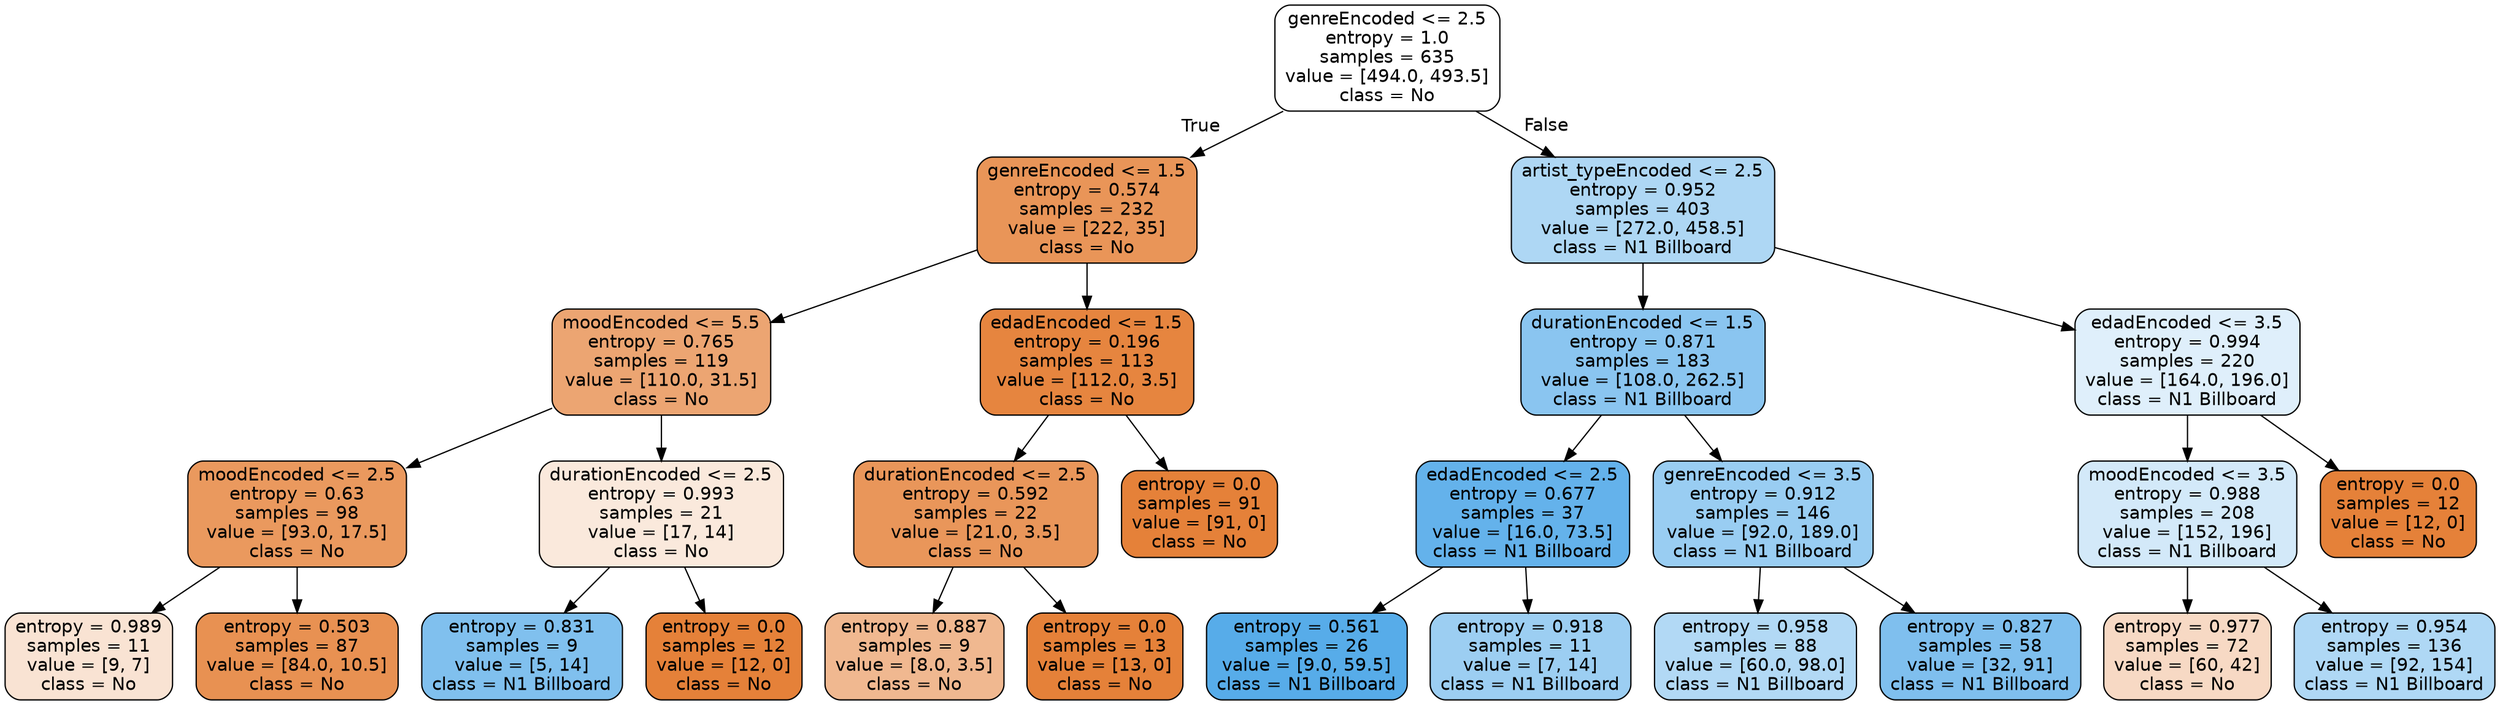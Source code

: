 digraph Tree {
node [shape=box, style="filled, rounded", color="black", fontname="helvetica"] ;
edge [fontname="helvetica"] ;
0 [label="genreEncoded <= 2.5\nentropy = 1.0\nsamples = 635\nvalue = [494.0, 493.5]\nclass = No", fillcolor="#ffffff"] ;
1 [label="genreEncoded <= 1.5\nentropy = 0.574\nsamples = 232\nvalue = [222, 35]\nclass = No", fillcolor="#e99558"] ;
0 -> 1 [labeldistance=2.5, labelangle=45, headlabel="True"] ;
2 [label="moodEncoded <= 5.5\nentropy = 0.765\nsamples = 119\nvalue = [110.0, 31.5]\nclass = No", fillcolor="#eca572"] ;
1 -> 2 ;
3 [label="moodEncoded <= 2.5\nentropy = 0.63\nsamples = 98\nvalue = [93.0, 17.5]\nclass = No", fillcolor="#ea995e"] ;
2 -> 3 ;
4 [label="entropy = 0.989\nsamples = 11\nvalue = [9, 7]\nclass = No", fillcolor="#f9e3d3"] ;
3 -> 4 ;
5 [label="entropy = 0.503\nsamples = 87\nvalue = [84.0, 10.5]\nclass = No", fillcolor="#e89152"] ;
3 -> 5 ;
6 [label="durationEncoded <= 2.5\nentropy = 0.993\nsamples = 21\nvalue = [17, 14]\nclass = No", fillcolor="#fae9dc"] ;
2 -> 6 ;
7 [label="entropy = 0.831\nsamples = 9\nvalue = [5, 14]\nclass = N1 Billboard", fillcolor="#80c0ee"] ;
6 -> 7 ;
8 [label="entropy = 0.0\nsamples = 12\nvalue = [12, 0]\nclass = No", fillcolor="#e58139"] ;
6 -> 8 ;
9 [label="edadEncoded <= 1.5\nentropy = 0.196\nsamples = 113\nvalue = [112.0, 3.5]\nclass = No", fillcolor="#e6853f"] ;
1 -> 9 ;
10 [label="durationEncoded <= 2.5\nentropy = 0.592\nsamples = 22\nvalue = [21.0, 3.5]\nclass = No", fillcolor="#e9965a"] ;
9 -> 10 ;
11 [label="entropy = 0.887\nsamples = 9\nvalue = [8.0, 3.5]\nclass = No", fillcolor="#f0b890"] ;
10 -> 11 ;
12 [label="entropy = 0.0\nsamples = 13\nvalue = [13, 0]\nclass = No", fillcolor="#e58139"] ;
10 -> 12 ;
13 [label="entropy = 0.0\nsamples = 91\nvalue = [91, 0]\nclass = No", fillcolor="#e58139"] ;
9 -> 13 ;
14 [label="artist_typeEncoded <= 2.5\nentropy = 0.952\nsamples = 403\nvalue = [272.0, 458.5]\nclass = N1 Billboard", fillcolor="#aed7f4"] ;
0 -> 14 [labeldistance=2.5, labelangle=-45, headlabel="False"] ;
15 [label="durationEncoded <= 1.5\nentropy = 0.871\nsamples = 183\nvalue = [108.0, 262.5]\nclass = N1 Billboard", fillcolor="#8ac5f0"] ;
14 -> 15 ;
16 [label="edadEncoded <= 2.5\nentropy = 0.677\nsamples = 37\nvalue = [16.0, 73.5]\nclass = N1 Billboard", fillcolor="#64b2eb"] ;
15 -> 16 ;
17 [label="entropy = 0.561\nsamples = 26\nvalue = [9.0, 59.5]\nclass = N1 Billboard", fillcolor="#57ace9"] ;
16 -> 17 ;
18 [label="entropy = 0.918\nsamples = 11\nvalue = [7, 14]\nclass = N1 Billboard", fillcolor="#9ccef2"] ;
16 -> 18 ;
19 [label="genreEncoded <= 3.5\nentropy = 0.912\nsamples = 146\nvalue = [92.0, 189.0]\nclass = N1 Billboard", fillcolor="#99cdf2"] ;
15 -> 19 ;
20 [label="entropy = 0.958\nsamples = 88\nvalue = [60.0, 98.0]\nclass = N1 Billboard", fillcolor="#b2d9f5"] ;
19 -> 20 ;
21 [label="entropy = 0.827\nsamples = 58\nvalue = [32, 91]\nclass = N1 Billboard", fillcolor="#7fbfee"] ;
19 -> 21 ;
22 [label="edadEncoded <= 3.5\nentropy = 0.994\nsamples = 220\nvalue = [164.0, 196.0]\nclass = N1 Billboard", fillcolor="#dfeffb"] ;
14 -> 22 ;
23 [label="moodEncoded <= 3.5\nentropy = 0.988\nsamples = 208\nvalue = [152, 196]\nclass = N1 Billboard", fillcolor="#d3e9f9"] ;
22 -> 23 ;
24 [label="entropy = 0.977\nsamples = 72\nvalue = [60, 42]\nclass = No", fillcolor="#f7d9c4"] ;
23 -> 24 ;
25 [label="entropy = 0.954\nsamples = 136\nvalue = [92, 154]\nclass = N1 Billboard", fillcolor="#afd8f5"] ;
23 -> 25 ;
26 [label="entropy = 0.0\nsamples = 12\nvalue = [12, 0]\nclass = No", fillcolor="#e58139"] ;
22 -> 26 ;
}